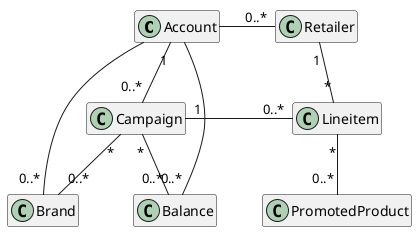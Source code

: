@startuml

hide empty members

class Account{

}

class Retailer {

}

class Brand{

}

class Balance{

}

class PromotedProduct{

}

class Lineitem{

}

class Campaign{

}

Account - "0..*" Retailer
Account -- "0..*" Brand
Account -- "0..*" Balance

Account "1" -- "0..*" Campaign

Campaign"*" -- "0..*" Balance
Campaign "*" -- "0..*" Brand

Campaign "1" - "0..*" Lineitem

Lineitem "*"-- "0..*" PromotedProduct
Lineitem "*" -u- "1" Retailer
@enduml